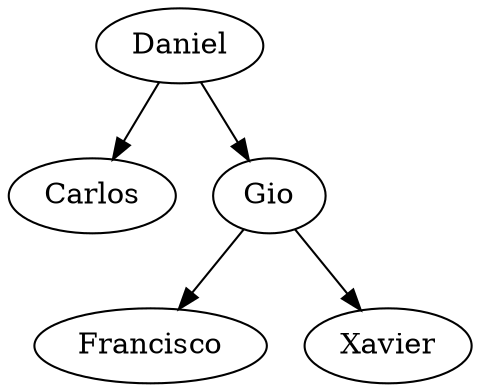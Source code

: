 digraph G {
Nodo0x7fc7057ed9d0[label = "Daniel"]
Nodo0x7fc7057ed9d0->Nodo0x7fc7057dad10
Nodo0x7fc7057ed9d0->Nodo0x7fc7057f1060
Nodo0x7fc7057dad10[label = "Carlos"]
Nodo0x7fc7057f1060[label = "Gio"]
Nodo0x7fc7057f1060->Nodo0x7fc7057de0e0
Nodo0x7fc7057f1060->Nodo0x7fc70b52ef10
Nodo0x7fc7057de0e0[label = "Francisco"]
Nodo0x7fc70b52ef10[label = "Xavier"]
}
